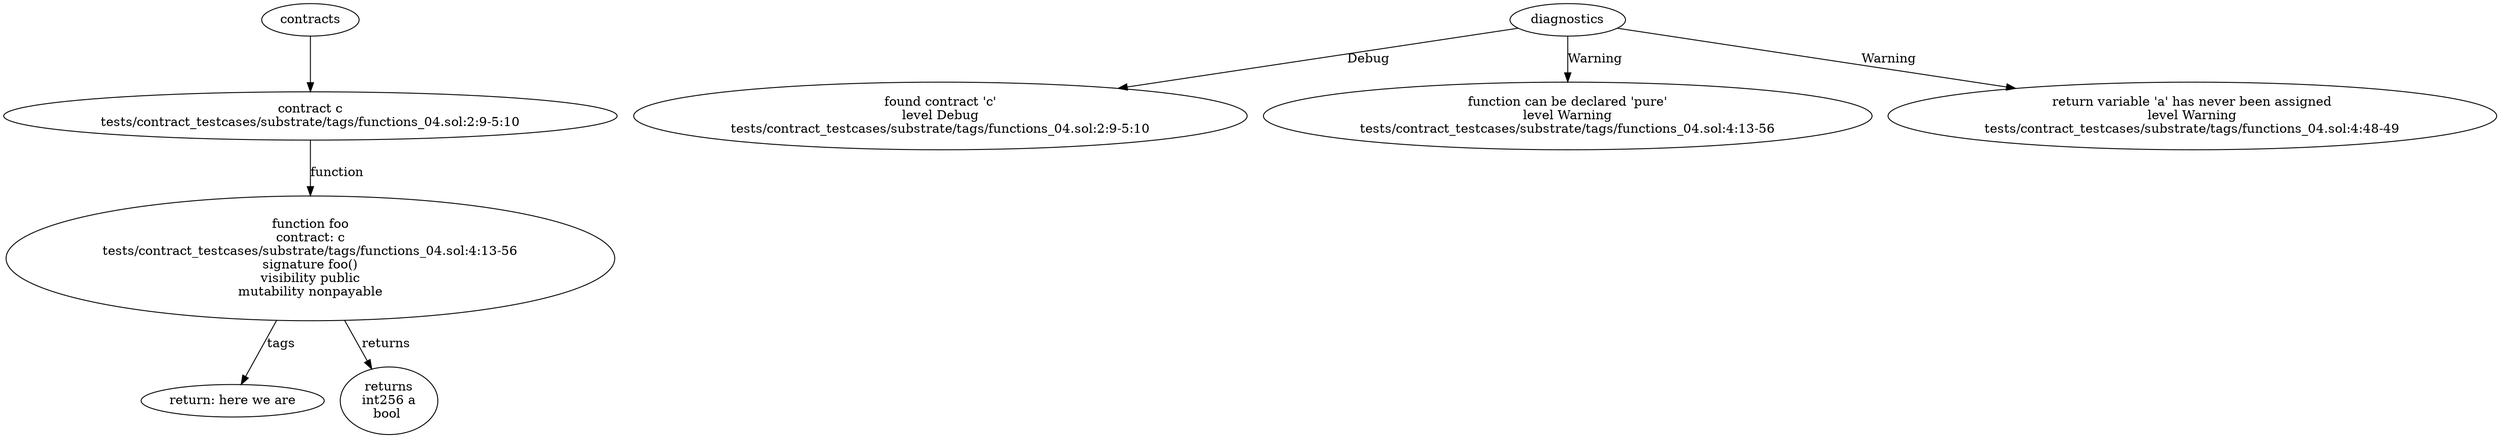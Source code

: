 strict digraph "tests/contract_testcases/substrate/tags/functions_04.sol" {
	contract [label="contract c\ntests/contract_testcases/substrate/tags/functions_04.sol:2:9-5:10"]
	foo [label="function foo\ncontract: c\ntests/contract_testcases/substrate/tags/functions_04.sol:4:13-56\nsignature foo()\nvisibility public\nmutability nonpayable"]
	tags [label="return: here we are"]
	returns [label="returns\nint256 a\nbool "]
	diagnostic [label="found contract 'c'\nlevel Debug\ntests/contract_testcases/substrate/tags/functions_04.sol:2:9-5:10"]
	diagnostic_7 [label="function can be declared 'pure'\nlevel Warning\ntests/contract_testcases/substrate/tags/functions_04.sol:4:13-56"]
	diagnostic_8 [label="return variable 'a' has never been assigned\nlevel Warning\ntests/contract_testcases/substrate/tags/functions_04.sol:4:48-49"]
	contracts -> contract
	contract -> foo [label="function"]
	foo -> tags [label="tags"]
	foo -> returns [label="returns"]
	diagnostics -> diagnostic [label="Debug"]
	diagnostics -> diagnostic_7 [label="Warning"]
	diagnostics -> diagnostic_8 [label="Warning"]
}
